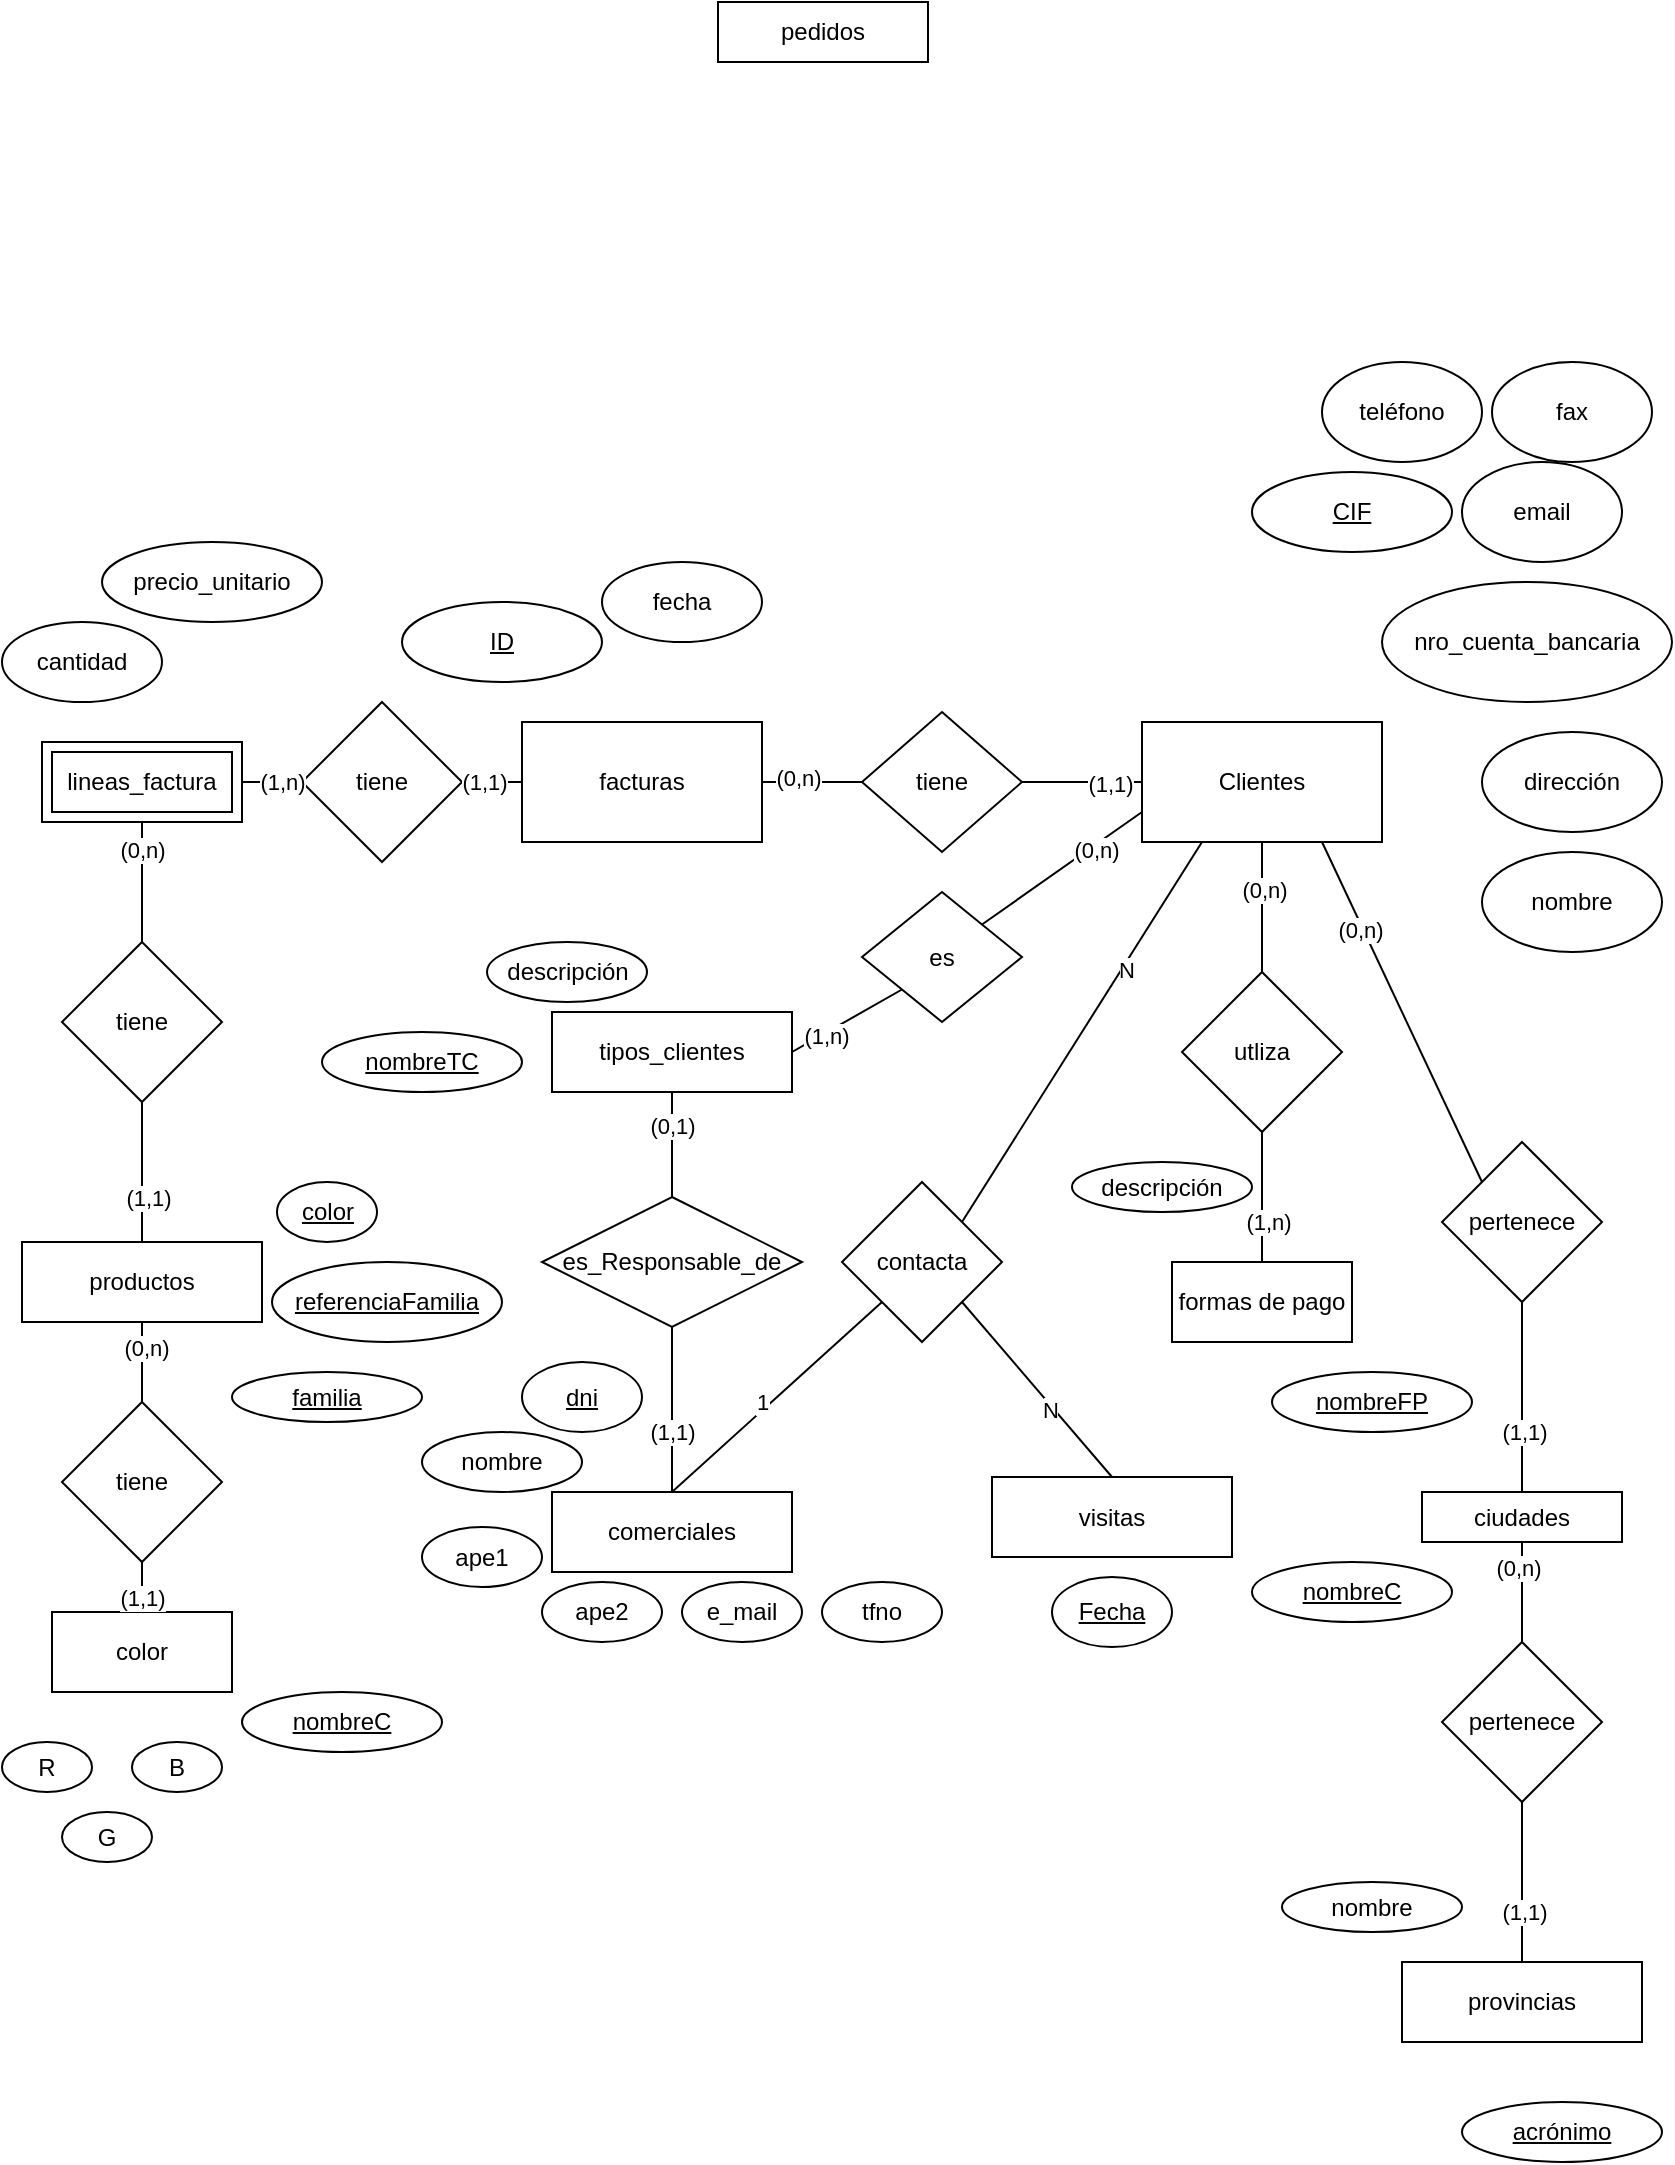 <mxfile pages="2">
    <diagram id="R2lEEEUBdFMjLlhIrx00" name="Page-1">
        <mxGraphModel dx="740" dy="869" grid="1" gridSize="10" guides="1" tooltips="1" connect="1" arrows="1" fold="1" page="1" pageScale="1" pageWidth="850" pageHeight="1100" math="0" shadow="0" extFonts="Permanent Marker^https://fonts.googleapis.com/css?family=Permanent+Marker">
            <root>
                <mxCell id="0"/>
                <mxCell id="1" parent="0"/>
                <mxCell id="2" value="color" style="rounded=0;whiteSpace=wrap;html=1;" vertex="1" parent="1">
                    <mxGeometry x="40" y="815" width="90" height="40" as="geometry"/>
                </mxCell>
                <mxCell id="4" value="comerciales" style="rounded=0;whiteSpace=wrap;html=1;" vertex="1" parent="1">
                    <mxGeometry x="290" y="755" width="120" height="40" as="geometry"/>
                </mxCell>
                <mxCell id="5" value="productos" style="rounded=0;whiteSpace=wrap;html=1;" vertex="1" parent="1">
                    <mxGeometry x="25" y="630" width="120" height="40" as="geometry"/>
                </mxCell>
                <mxCell id="6" value="provincias" style="rounded=0;whiteSpace=wrap;html=1;" vertex="1" parent="1">
                    <mxGeometry x="715" y="990" width="120" height="40" as="geometry"/>
                </mxCell>
                <mxCell id="7" value="facturas" style="rounded=0;whiteSpace=wrap;html=1;" vertex="1" parent="1">
                    <mxGeometry x="275" y="370" width="120" height="60" as="geometry"/>
                </mxCell>
                <mxCell id="8" value="formas de pago" style="rounded=0;whiteSpace=wrap;html=1;" vertex="1" parent="1">
                    <mxGeometry x="600" y="640" width="90" height="40" as="geometry"/>
                </mxCell>
                <mxCell id="9" value="ciudades" style="rounded=0;whiteSpace=wrap;html=1;" vertex="1" parent="1">
                    <mxGeometry x="725" y="755" width="100" height="25" as="geometry"/>
                </mxCell>
                <mxCell id="10" value="Clientes" style="rounded=0;whiteSpace=wrap;html=1;" vertex="1" parent="1">
                    <mxGeometry x="585" y="370" width="120" height="60" as="geometry"/>
                </mxCell>
                <mxCell id="11" value="teléfono&lt;span style=&quot;color: rgba(0, 0, 0, 0); font-family: monospace; font-size: 0px; text-align: start;&quot;&gt;%3CmxGraphModel%3E%3Croot%3E%3CmxCell%20id%3D%220%22%2F%3E%3CmxCell%20id%3D%221%22%20parent%3D%220%22%2F%3E%3CmxCell%20id%3D%222%22%20value%3D%22%22%20style%3D%22ellipse%3BwhiteSpace%3Dwrap%3Bhtml%3D1%3B%22%20vertex%3D%221%22%20parent%3D%221%22%3E%3CmxGeometry%20x%3D%22530%22%20y%3D%22220%22%20width%3D%22120%22%20height%3D%2280%22%20as%3D%22geometry%22%2F%3E%3C%2FmxCell%3E%3C%2Froot%3E%3C%2FmxGraphModel%3E&lt;/span&gt;&lt;span style=&quot;color: rgba(0, 0, 0, 0); font-family: monospace; font-size: 0px; text-align: start;&quot;&gt;%3CmxGraphModel%3E%3Croot%3E%3CmxCell%20id%3D%220%22%2F%3E%3CmxCell%20id%3D%221%22%20parent%3D%220%22%2F%3E%3CmxCell%20id%3D%222%22%20value%3D%22%22%20style%3D%22ellipse%3BwhiteSpace%3Dwrap%3Bhtml%3D1%3B%22%20vertex%3D%221%22%20parent%3D%221%22%3E%3CmxGeometry%20x%3D%22530%22%20y%3D%22220%22%20width%3D%22120%22%20height%3D%2280%22%20as%3D%22geometry%22%2F%3E%3C%2FmxCell%3E%3C%2Froot%3E%3C%2FmxGraphModel%3E&lt;/span&gt;" style="ellipse;whiteSpace=wrap;html=1;" vertex="1" parent="1">
                    <mxGeometry x="675" y="190" width="80" height="50" as="geometry"/>
                </mxCell>
                <mxCell id="12" value="dirección" style="ellipse;whiteSpace=wrap;html=1;" vertex="1" parent="1">
                    <mxGeometry x="755" y="375" width="90" height="50" as="geometry"/>
                </mxCell>
                <mxCell id="14" value="nombre" style="ellipse;whiteSpace=wrap;html=1;" vertex="1" parent="1">
                    <mxGeometry x="755" y="435" width="90" height="50" as="geometry"/>
                </mxCell>
                <mxCell id="16" value="email" style="ellipse;whiteSpace=wrap;html=1;" vertex="1" parent="1">
                    <mxGeometry x="745" y="240" width="80" height="50" as="geometry"/>
                </mxCell>
                <mxCell id="17" value="fax" style="ellipse;whiteSpace=wrap;html=1;" vertex="1" parent="1">
                    <mxGeometry x="760" y="190" width="80" height="50" as="geometry"/>
                </mxCell>
                <mxCell id="18" value="nro_cuenta_bancaria" style="ellipse;whiteSpace=wrap;html=1;" vertex="1" parent="1">
                    <mxGeometry x="705" y="300" width="145" height="60" as="geometry"/>
                </mxCell>
                <mxCell id="21" value="fecha" style="ellipse;whiteSpace=wrap;html=1;" vertex="1" parent="1">
                    <mxGeometry x="315" y="290" width="80" height="40" as="geometry"/>
                </mxCell>
                <mxCell id="22" value="tiene" style="rhombus;whiteSpace=wrap;html=1;" vertex="1" parent="1">
                    <mxGeometry x="445" y="365" width="80" height="70" as="geometry"/>
                </mxCell>
                <mxCell id="23" value="pertenece" style="rhombus;whiteSpace=wrap;html=1;" vertex="1" parent="1">
                    <mxGeometry x="735" y="580" width="80" height="80" as="geometry"/>
                </mxCell>
                <mxCell id="24" value="utliza" style="rhombus;whiteSpace=wrap;html=1;" vertex="1" parent="1">
                    <mxGeometry x="605" y="495" width="80" height="80" as="geometry"/>
                </mxCell>
                <mxCell id="25" value="" style="endArrow=none;html=1;entryX=0.5;entryY=1;entryDx=0;entryDy=0;exitX=0.5;exitY=0;exitDx=0;exitDy=0;" edge="1" parent="1" source="24" target="10">
                    <mxGeometry width="50" height="50" relative="1" as="geometry">
                        <mxPoint x="565" y="490" as="sourcePoint"/>
                        <mxPoint x="615" y="440" as="targetPoint"/>
                    </mxGeometry>
                </mxCell>
                <mxCell id="33" value="(0,n)" style="edgeLabel;html=1;align=center;verticalAlign=middle;resizable=0;points=[];" vertex="1" connectable="0" parent="25">
                    <mxGeometry x="0.281" y="-1" relative="1" as="geometry">
                        <mxPoint as="offset"/>
                    </mxGeometry>
                </mxCell>
                <mxCell id="26" value="" style="endArrow=none;html=1;entryX=0.75;entryY=1;entryDx=0;entryDy=0;exitX=0;exitY=0;exitDx=0;exitDy=0;" edge="1" parent="1" source="23" target="10">
                    <mxGeometry width="50" height="50" relative="1" as="geometry">
                        <mxPoint x="605" y="490" as="sourcePoint"/>
                        <mxPoint x="655" y="440" as="targetPoint"/>
                    </mxGeometry>
                </mxCell>
                <mxCell id="35" value="(0,n)" style="edgeLabel;html=1;align=center;verticalAlign=middle;resizable=0;points=[];" vertex="1" connectable="0" parent="26">
                    <mxGeometry x="0.496" y="2" relative="1" as="geometry">
                        <mxPoint as="offset"/>
                    </mxGeometry>
                </mxCell>
                <mxCell id="27" value="" style="endArrow=none;html=1;entryX=0.5;entryY=1;entryDx=0;entryDy=0;exitX=0.5;exitY=0;exitDx=0;exitDy=0;" edge="1" parent="1" source="9" target="23">
                    <mxGeometry width="50" height="50" relative="1" as="geometry">
                        <mxPoint x="785" y="690.0" as="sourcePoint"/>
                        <mxPoint x="785" y="645" as="targetPoint"/>
                    </mxGeometry>
                </mxCell>
                <mxCell id="36" value="(1,1)" style="edgeLabel;html=1;align=center;verticalAlign=middle;resizable=0;points=[];" vertex="1" connectable="0" parent="27">
                    <mxGeometry x="-0.357" y="-1" relative="1" as="geometry">
                        <mxPoint as="offset"/>
                    </mxGeometry>
                </mxCell>
                <mxCell id="28" value="" style="endArrow=none;html=1;entryX=0.5;entryY=1;entryDx=0;entryDy=0;exitX=0.5;exitY=0;exitDx=0;exitDy=0;" edge="1" parent="1" source="8" target="24">
                    <mxGeometry width="50" height="50" relative="1" as="geometry">
                        <mxPoint x="540" y="625.0" as="sourcePoint"/>
                        <mxPoint x="600" y="575" as="targetPoint"/>
                    </mxGeometry>
                </mxCell>
                <mxCell id="34" value="(1,n)" style="edgeLabel;html=1;align=center;verticalAlign=middle;resizable=0;points=[];" vertex="1" connectable="0" parent="28">
                    <mxGeometry x="-0.371" y="-3" relative="1" as="geometry">
                        <mxPoint as="offset"/>
                    </mxGeometry>
                </mxCell>
                <mxCell id="29" value="" style="endArrow=none;html=1;entryX=0;entryY=0.5;entryDx=0;entryDy=0;exitX=1;exitY=0.5;exitDx=0;exitDy=0;" edge="1" parent="1" source="22" target="10">
                    <mxGeometry width="50" height="50" relative="1" as="geometry">
                        <mxPoint x="515" y="440.0" as="sourcePoint"/>
                        <mxPoint x="575" y="390" as="targetPoint"/>
                        <Array as="points"/>
                    </mxGeometry>
                </mxCell>
                <mxCell id="31" value="(1,1)" style="edgeLabel;html=1;align=center;verticalAlign=middle;resizable=0;points=[];" vertex="1" connectable="0" parent="29">
                    <mxGeometry x="0.467" y="-1" relative="1" as="geometry">
                        <mxPoint as="offset"/>
                    </mxGeometry>
                </mxCell>
                <mxCell id="30" value="" style="endArrow=none;html=1;entryX=0;entryY=0.5;entryDx=0;entryDy=0;exitX=1;exitY=0.5;exitDx=0;exitDy=0;" edge="1" parent="1" source="7" target="22">
                    <mxGeometry width="50" height="50" relative="1" as="geometry">
                        <mxPoint x="420" y="480" as="sourcePoint"/>
                        <mxPoint x="520" y="480" as="targetPoint"/>
                    </mxGeometry>
                </mxCell>
                <mxCell id="32" value="(0,n)" style="edgeLabel;html=1;align=center;verticalAlign=middle;resizable=0;points=[];" vertex="1" connectable="0" parent="30">
                    <mxGeometry x="-0.3" y="2" relative="1" as="geometry">
                        <mxPoint as="offset"/>
                    </mxGeometry>
                </mxCell>
                <mxCell id="37" value="lineas_factura" style="shape=ext;margin=3;double=1;whiteSpace=wrap;html=1;align=center;" vertex="1" parent="1">
                    <mxGeometry x="35" y="380" width="100" height="40" as="geometry"/>
                </mxCell>
                <mxCell id="38" value="cantidad" style="ellipse;whiteSpace=wrap;html=1;" vertex="1" parent="1">
                    <mxGeometry x="15" y="320" width="80" height="40" as="geometry"/>
                </mxCell>
                <mxCell id="39" value="precio_unitario" style="ellipse;whiteSpace=wrap;html=1;" vertex="1" parent="1">
                    <mxGeometry x="65" y="280" width="110" height="40" as="geometry"/>
                </mxCell>
                <mxCell id="42" value="tiene" style="rhombus;whiteSpace=wrap;html=1;" vertex="1" parent="1">
                    <mxGeometry x="165" y="360" width="80" height="80" as="geometry"/>
                </mxCell>
                <mxCell id="43" value="" style="endArrow=none;html=1;entryX=0;entryY=0.5;entryDx=0;entryDy=0;exitX=1;exitY=0.5;exitDx=0;exitDy=0;" edge="1" parent="1" source="42" target="7">
                    <mxGeometry width="50" height="50" relative="1" as="geometry">
                        <mxPoint x="195" y="470" as="sourcePoint"/>
                        <mxPoint x="245" y="420" as="targetPoint"/>
                    </mxGeometry>
                </mxCell>
                <mxCell id="45" value="(1,1)" style="edgeLabel;html=1;align=center;verticalAlign=middle;resizable=0;points=[];" vertex="1" connectable="0" parent="43">
                    <mxGeometry x="0.569" relative="1" as="geometry">
                        <mxPoint x="-13" as="offset"/>
                    </mxGeometry>
                </mxCell>
                <mxCell id="44" value="" style="endArrow=none;html=1;entryX=0;entryY=0.5;entryDx=0;entryDy=0;exitX=1;exitY=0.5;exitDx=0;exitDy=0;" edge="1" parent="1" source="37" target="42">
                    <mxGeometry width="50" height="50" relative="1" as="geometry">
                        <mxPoint x="255" y="410" as="sourcePoint"/>
                        <mxPoint x="285" y="410" as="targetPoint"/>
                    </mxGeometry>
                </mxCell>
                <mxCell id="46" value="(1,n)" style="edgeLabel;html=1;align=center;verticalAlign=middle;resizable=0;points=[];" vertex="1" connectable="0" parent="44">
                    <mxGeometry x="-0.354" y="1" relative="1" as="geometry">
                        <mxPoint x="10" y="1" as="offset"/>
                    </mxGeometry>
                </mxCell>
                <mxCell id="47" value="tiene" style="rhombus;whiteSpace=wrap;html=1;" vertex="1" parent="1">
                    <mxGeometry x="45" y="480" width="80" height="80" as="geometry"/>
                </mxCell>
                <mxCell id="48" value="" style="endArrow=none;html=1;entryX=0.5;entryY=1;entryDx=0;entryDy=0;exitX=0.5;exitY=0;exitDx=0;exitDy=0;" edge="1" parent="1" source="5" target="47">
                    <mxGeometry width="50" height="50" relative="1" as="geometry">
                        <mxPoint x="145" y="650" as="sourcePoint"/>
                        <mxPoint x="195" y="600" as="targetPoint"/>
                    </mxGeometry>
                </mxCell>
                <mxCell id="50" value="(1,1)" style="edgeLabel;html=1;align=center;verticalAlign=middle;resizable=0;points=[];" vertex="1" connectable="0" parent="48">
                    <mxGeometry x="-0.371" y="-3" relative="1" as="geometry">
                        <mxPoint as="offset"/>
                    </mxGeometry>
                </mxCell>
                <mxCell id="49" value="" style="endArrow=none;html=1;entryX=0.5;entryY=1;entryDx=0;entryDy=0;exitX=0.5;exitY=0;exitDx=0;exitDy=0;" edge="1" parent="1" source="47" target="37">
                    <mxGeometry width="50" height="50" relative="1" as="geometry">
                        <mxPoint x="95" y="640" as="sourcePoint"/>
                        <mxPoint x="95" y="570" as="targetPoint"/>
                    </mxGeometry>
                </mxCell>
                <mxCell id="51" value="(0,n)" style="edgeLabel;html=1;align=center;verticalAlign=middle;resizable=0;points=[];" vertex="1" connectable="0" parent="49">
                    <mxGeometry x="0.533" relative="1" as="geometry">
                        <mxPoint as="offset"/>
                    </mxGeometry>
                </mxCell>
                <mxCell id="53" value="nombreFP" style="ellipse;whiteSpace=wrap;html=1;align=center;fontStyle=4;" vertex="1" parent="1">
                    <mxGeometry x="650" y="695" width="100" height="30" as="geometry"/>
                </mxCell>
                <mxCell id="54" value="CIF" style="ellipse;whiteSpace=wrap;html=1;align=center;fontStyle=4;" vertex="1" parent="1">
                    <mxGeometry x="640" y="245" width="100" height="40" as="geometry"/>
                </mxCell>
                <mxCell id="55" value="ID" style="ellipse;whiteSpace=wrap;html=1;align=center;fontStyle=4;" vertex="1" parent="1">
                    <mxGeometry x="215" y="310" width="100" height="40" as="geometry"/>
                </mxCell>
                <mxCell id="56" value="descripción" style="ellipse;whiteSpace=wrap;html=1;" vertex="1" parent="1">
                    <mxGeometry x="550" y="590" width="90" height="25" as="geometry"/>
                </mxCell>
                <mxCell id="57" value="tipos_clientes" style="rounded=0;whiteSpace=wrap;html=1;" vertex="1" parent="1">
                    <mxGeometry x="290" y="515" width="120" height="40" as="geometry"/>
                </mxCell>
                <mxCell id="58" value="nombreTC" style="ellipse;whiteSpace=wrap;html=1;align=center;fontStyle=4;" vertex="1" parent="1">
                    <mxGeometry x="175" y="525" width="100" height="30" as="geometry"/>
                </mxCell>
                <mxCell id="59" value="descripción" style="ellipse;whiteSpace=wrap;html=1;" vertex="1" parent="1">
                    <mxGeometry x="257.5" y="480" width="80" height="30" as="geometry"/>
                </mxCell>
                <mxCell id="60" value="" style="endArrow=none;html=1;entryX=0;entryY=0.75;entryDx=0;entryDy=0;exitX=1;exitY=0;exitDx=0;exitDy=0;" edge="1" parent="1" source="61" target="10">
                    <mxGeometry width="50" height="50" relative="1" as="geometry">
                        <mxPoint x="485" y="460" as="sourcePoint"/>
                        <mxPoint x="435" y="490" as="targetPoint"/>
                    </mxGeometry>
                </mxCell>
                <mxCell id="63" value="(0,n)" style="edgeLabel;html=1;align=center;verticalAlign=middle;resizable=0;points=[];" vertex="1" connectable="0" parent="60">
                    <mxGeometry x="0.384" y="-2" relative="1" as="geometry">
                        <mxPoint as="offset"/>
                    </mxGeometry>
                </mxCell>
                <mxCell id="61" value="es" style="rhombus;whiteSpace=wrap;html=1;" vertex="1" parent="1">
                    <mxGeometry x="445" y="455" width="80" height="65" as="geometry"/>
                </mxCell>
                <mxCell id="62" value="" style="endArrow=none;html=1;entryX=0;entryY=1;entryDx=0;entryDy=0;exitX=1;exitY=0.5;exitDx=0;exitDy=0;" edge="1" parent="1" source="57" target="61">
                    <mxGeometry width="50" height="50" relative="1" as="geometry">
                        <mxPoint x="355" y="580" as="sourcePoint"/>
                        <mxPoint x="405" y="530" as="targetPoint"/>
                    </mxGeometry>
                </mxCell>
                <mxCell id="64" value="(1,n)" style="edgeLabel;html=1;align=center;verticalAlign=middle;resizable=0;points=[];" vertex="1" connectable="0" parent="62">
                    <mxGeometry x="-0.411" y="-1" relative="1" as="geometry">
                        <mxPoint as="offset"/>
                    </mxGeometry>
                </mxCell>
                <mxCell id="65" value="acrónimo" style="ellipse;whiteSpace=wrap;html=1;align=center;fontStyle=4;" vertex="1" parent="1">
                    <mxGeometry x="745" y="1060" width="100" height="30" as="geometry"/>
                </mxCell>
                <mxCell id="66" value="nombre" style="ellipse;whiteSpace=wrap;html=1;" vertex="1" parent="1">
                    <mxGeometry x="655" y="950" width="90" height="25" as="geometry"/>
                </mxCell>
                <mxCell id="68" value="nombreC" style="ellipse;whiteSpace=wrap;html=1;align=center;fontStyle=4;" vertex="1" parent="1">
                    <mxGeometry x="135" y="855" width="100" height="30" as="geometry"/>
                </mxCell>
                <mxCell id="69" value="R" style="ellipse;whiteSpace=wrap;html=1;" vertex="1" parent="1">
                    <mxGeometry x="15" y="880" width="45" height="25" as="geometry"/>
                </mxCell>
                <mxCell id="71" value="G" style="ellipse;whiteSpace=wrap;html=1;" vertex="1" parent="1">
                    <mxGeometry x="45" y="915" width="45" height="25" as="geometry"/>
                </mxCell>
                <mxCell id="72" value="B" style="ellipse;whiteSpace=wrap;html=1;" vertex="1" parent="1">
                    <mxGeometry x="80" y="880" width="45" height="25" as="geometry"/>
                </mxCell>
                <mxCell id="74" value="tiene" style="rhombus;whiteSpace=wrap;html=1;" vertex="1" parent="1">
                    <mxGeometry x="45" y="710" width="80" height="80" as="geometry"/>
                </mxCell>
                <mxCell id="75" value="" style="endArrow=none;html=1;entryX=0.5;entryY=1;entryDx=0;entryDy=0;exitX=0.5;exitY=0;exitDx=0;exitDy=0;" edge="1" parent="1" source="74" target="5">
                    <mxGeometry width="50" height="50" relative="1" as="geometry">
                        <mxPoint x="115" y="740" as="sourcePoint"/>
                        <mxPoint x="165" y="690" as="targetPoint"/>
                    </mxGeometry>
                </mxCell>
                <mxCell id="78" value="(0,n)" style="edgeLabel;html=1;align=center;verticalAlign=middle;resizable=0;points=[];" vertex="1" connectable="0" parent="75">
                    <mxGeometry x="0.362" y="-2" relative="1" as="geometry">
                        <mxPoint as="offset"/>
                    </mxGeometry>
                </mxCell>
                <mxCell id="76" value="" style="endArrow=none;html=1;entryX=0.5;entryY=1;entryDx=0;entryDy=0;exitX=0.5;exitY=0;exitDx=0;exitDy=0;" edge="1" parent="1" source="2" target="74">
                    <mxGeometry width="50" height="50" relative="1" as="geometry">
                        <mxPoint x="165" y="810" as="sourcePoint"/>
                        <mxPoint x="215" y="760" as="targetPoint"/>
                    </mxGeometry>
                </mxCell>
                <mxCell id="77" value="(1,1)" style="edgeLabel;html=1;align=center;verticalAlign=middle;resizable=0;points=[];" vertex="1" connectable="0" parent="76">
                    <mxGeometry x="-0.44" y="-2" relative="1" as="geometry">
                        <mxPoint x="-2" as="offset"/>
                    </mxGeometry>
                </mxCell>
                <mxCell id="79" value="referenciaFamilia" style="ellipse;whiteSpace=wrap;html=1;align=center;fontStyle=4;" vertex="1" parent="1">
                    <mxGeometry x="150" y="640" width="115" height="40" as="geometry"/>
                </mxCell>
                <mxCell id="80" value="pertenece" style="rhombus;whiteSpace=wrap;html=1;" vertex="1" parent="1">
                    <mxGeometry x="735" y="830" width="80" height="80" as="geometry"/>
                </mxCell>
                <mxCell id="81" value="" style="endArrow=none;html=1;entryX=0.5;entryY=1;entryDx=0;entryDy=0;exitX=0.5;exitY=0;exitDx=0;exitDy=0;" edge="1" parent="1" source="80" target="9">
                    <mxGeometry width="50" height="50" relative="1" as="geometry">
                        <mxPoint x="850" y="800.0" as="sourcePoint"/>
                        <mxPoint x="800" y="630" as="targetPoint"/>
                    </mxGeometry>
                </mxCell>
                <mxCell id="82" value="(0,n)" style="edgeLabel;html=1;align=center;verticalAlign=middle;resizable=0;points=[];" vertex="1" connectable="0" parent="81">
                    <mxGeometry x="0.496" y="2" relative="1" as="geometry">
                        <mxPoint as="offset"/>
                    </mxGeometry>
                </mxCell>
                <mxCell id="83" value="" style="endArrow=none;html=1;entryX=0.5;entryY=1;entryDx=0;entryDy=0;" edge="1" parent="1" source="6" target="80">
                    <mxGeometry width="50" height="50" relative="1" as="geometry">
                        <mxPoint x="775" y="970" as="sourcePoint"/>
                        <mxPoint x="839.17" y="805" as="targetPoint"/>
                    </mxGeometry>
                </mxCell>
                <mxCell id="84" value="(1,1)" style="edgeLabel;html=1;align=center;verticalAlign=middle;resizable=0;points=[];" vertex="1" connectable="0" parent="83">
                    <mxGeometry x="-0.357" y="-1" relative="1" as="geometry">
                        <mxPoint as="offset"/>
                    </mxGeometry>
                </mxCell>
                <mxCell id="86" value="nombreC" style="ellipse;whiteSpace=wrap;html=1;align=center;fontStyle=4;" vertex="1" parent="1">
                    <mxGeometry x="640" y="790" width="100" height="30" as="geometry"/>
                </mxCell>
                <mxCell id="88" value="familia" style="ellipse;whiteSpace=wrap;html=1;align=center;fontStyle=4;" vertex="1" parent="1">
                    <mxGeometry x="130" y="695" width="95" height="25" as="geometry"/>
                </mxCell>
                <mxCell id="89" value="color" style="ellipse;whiteSpace=wrap;html=1;align=center;fontStyle=4;" vertex="1" parent="1">
                    <mxGeometry x="152.5" y="600" width="50" height="30" as="geometry"/>
                </mxCell>
                <mxCell id="92" value="contacta" style="rhombus;whiteSpace=wrap;html=1;" vertex="1" parent="1">
                    <mxGeometry x="435" y="600" width="80" height="80" as="geometry"/>
                </mxCell>
                <mxCell id="93" value="" style="endArrow=none;html=1;entryX=0.25;entryY=1;entryDx=0;entryDy=0;exitX=1;exitY=0;exitDx=0;exitDy=0;" edge="1" parent="1" source="92" target="10">
                    <mxGeometry width="50" height="50" relative="1" as="geometry">
                        <mxPoint x="575" y="520" as="sourcePoint"/>
                        <mxPoint x="555" y="580" as="targetPoint"/>
                    </mxGeometry>
                </mxCell>
                <mxCell id="97" value="N" style="edgeLabel;html=1;align=center;verticalAlign=middle;resizable=0;points=[];" vertex="1" connectable="0" parent="93">
                    <mxGeometry x="0.334" y="-2" relative="1" as="geometry">
                        <mxPoint as="offset"/>
                    </mxGeometry>
                </mxCell>
                <mxCell id="96" value="" style="endArrow=none;html=1;entryX=0;entryY=1;entryDx=0;entryDy=0;exitX=0.5;exitY=0;exitDx=0;exitDy=0;" edge="1" parent="1" source="4" target="92">
                    <mxGeometry width="50" height="50" relative="1" as="geometry">
                        <mxPoint x="405" y="870" as="sourcePoint"/>
                        <mxPoint x="440" y="820" as="targetPoint"/>
                    </mxGeometry>
                </mxCell>
                <mxCell id="99" value="1" style="edgeLabel;html=1;align=center;verticalAlign=middle;resizable=0;points=[];" vertex="1" connectable="0" parent="96">
                    <mxGeometry x="-0.357" y="-2" relative="1" as="geometry">
                        <mxPoint x="10" y="-16" as="offset"/>
                    </mxGeometry>
                </mxCell>
                <mxCell id="100" value="dni" style="ellipse;whiteSpace=wrap;html=1;align=center;fontStyle=4;" vertex="1" parent="1">
                    <mxGeometry x="275" y="690" width="60" height="35" as="geometry"/>
                </mxCell>
                <mxCell id="103" value="ape1" style="ellipse;whiteSpace=wrap;html=1;" vertex="1" parent="1">
                    <mxGeometry x="225" y="772.5" width="60" height="30" as="geometry"/>
                </mxCell>
                <mxCell id="104" value="nombre" style="ellipse;whiteSpace=wrap;html=1;" vertex="1" parent="1">
                    <mxGeometry x="225" y="725" width="80" height="30" as="geometry"/>
                </mxCell>
                <mxCell id="105" value="ape2" style="ellipse;whiteSpace=wrap;html=1;" vertex="1" parent="1">
                    <mxGeometry x="285" y="800" width="60" height="30" as="geometry"/>
                </mxCell>
                <mxCell id="106" value="tfno" style="ellipse;whiteSpace=wrap;html=1;" vertex="1" parent="1">
                    <mxGeometry x="425" y="800" width="60" height="30" as="geometry"/>
                </mxCell>
                <mxCell id="108" value="e_mail" style="ellipse;whiteSpace=wrap;html=1;" vertex="1" parent="1">
                    <mxGeometry x="355" y="800" width="60" height="30" as="geometry"/>
                </mxCell>
                <mxCell id="109" value="visitas" style="rounded=0;whiteSpace=wrap;html=1;" vertex="1" parent="1">
                    <mxGeometry x="510" y="747.5" width="120" height="40" as="geometry"/>
                </mxCell>
                <mxCell id="110" value="" style="endArrow=none;html=1;entryX=1;entryY=1;entryDx=0;entryDy=0;exitX=0.5;exitY=0;exitDx=0;exitDy=0;" edge="1" parent="1" source="109" target="92">
                    <mxGeometry width="50" height="50" relative="1" as="geometry">
                        <mxPoint x="495" y="730" as="sourcePoint"/>
                        <mxPoint x="545" y="680" as="targetPoint"/>
                    </mxGeometry>
                </mxCell>
                <mxCell id="112" value="N" style="edgeLabel;html=1;align=center;verticalAlign=middle;resizable=0;points=[];" vertex="1" connectable="0" parent="110">
                    <mxGeometry x="-0.199" y="2" relative="1" as="geometry">
                        <mxPoint as="offset"/>
                    </mxGeometry>
                </mxCell>
                <mxCell id="111" value="Fecha" style="ellipse;whiteSpace=wrap;html=1;align=center;fontStyle=4;" vertex="1" parent="1">
                    <mxGeometry x="540" y="797.5" width="60" height="35" as="geometry"/>
                </mxCell>
                <mxCell id="113" value="es_Responsable_de" style="rhombus;whiteSpace=wrap;html=1;" vertex="1" parent="1">
                    <mxGeometry x="285" y="607.5" width="130" height="65" as="geometry"/>
                </mxCell>
                <mxCell id="114" value="" style="endArrow=none;html=1;entryX=0.5;entryY=1;entryDx=0;entryDy=0;exitX=0.5;exitY=0;exitDx=0;exitDy=0;" edge="1" parent="1" source="113" target="57">
                    <mxGeometry width="50" height="50" relative="1" as="geometry">
                        <mxPoint x="455" y="630" as="sourcePoint"/>
                        <mxPoint x="505" y="580" as="targetPoint"/>
                    </mxGeometry>
                </mxCell>
                <mxCell id="116" value="(0,1)" style="edgeLabel;html=1;align=center;verticalAlign=middle;resizable=0;points=[];" vertex="1" connectable="0" parent="114">
                    <mxGeometry x="0.378" relative="1" as="geometry">
                        <mxPoint as="offset"/>
                    </mxGeometry>
                </mxCell>
                <mxCell id="115" value="" style="endArrow=none;html=1;entryX=0.5;entryY=1;entryDx=0;entryDy=0;exitX=0.5;exitY=0;exitDx=0;exitDy=0;" edge="1" parent="1" source="4" target="113">
                    <mxGeometry width="50" height="50" relative="1" as="geometry">
                        <mxPoint x="380" y="617.5" as="sourcePoint"/>
                        <mxPoint x="380" y="570.0" as="targetPoint"/>
                    </mxGeometry>
                </mxCell>
                <mxCell id="117" value="(1,1)" style="edgeLabel;html=1;align=center;verticalAlign=middle;resizable=0;points=[];" vertex="1" connectable="0" parent="115">
                    <mxGeometry x="-0.467" y="-1" relative="1" as="geometry">
                        <mxPoint x="-1" y="-8" as="offset"/>
                    </mxGeometry>
                </mxCell>
                <mxCell id="118" value="pedidos" style="rounded=0;whiteSpace=wrap;html=1;" vertex="1" parent="1">
                    <mxGeometry x="373" y="10" width="105" height="30" as="geometry"/>
                </mxCell>
            </root>
        </mxGraphModel>
    </diagram>
    <diagram id="UOu0zwOPBb_SiSx9JhJ9" name="Página-2">
        <mxGraphModel grid="1" page="1" gridSize="10" guides="1" tooltips="1" connect="1" arrows="1" fold="1" pageScale="1" pageWidth="827" pageHeight="1169" math="0" shadow="0">
            <root>
                <mxCell id="0"/>
                <mxCell id="1" parent="0"/>
            </root>
        </mxGraphModel>
    </diagram>
</mxfile>